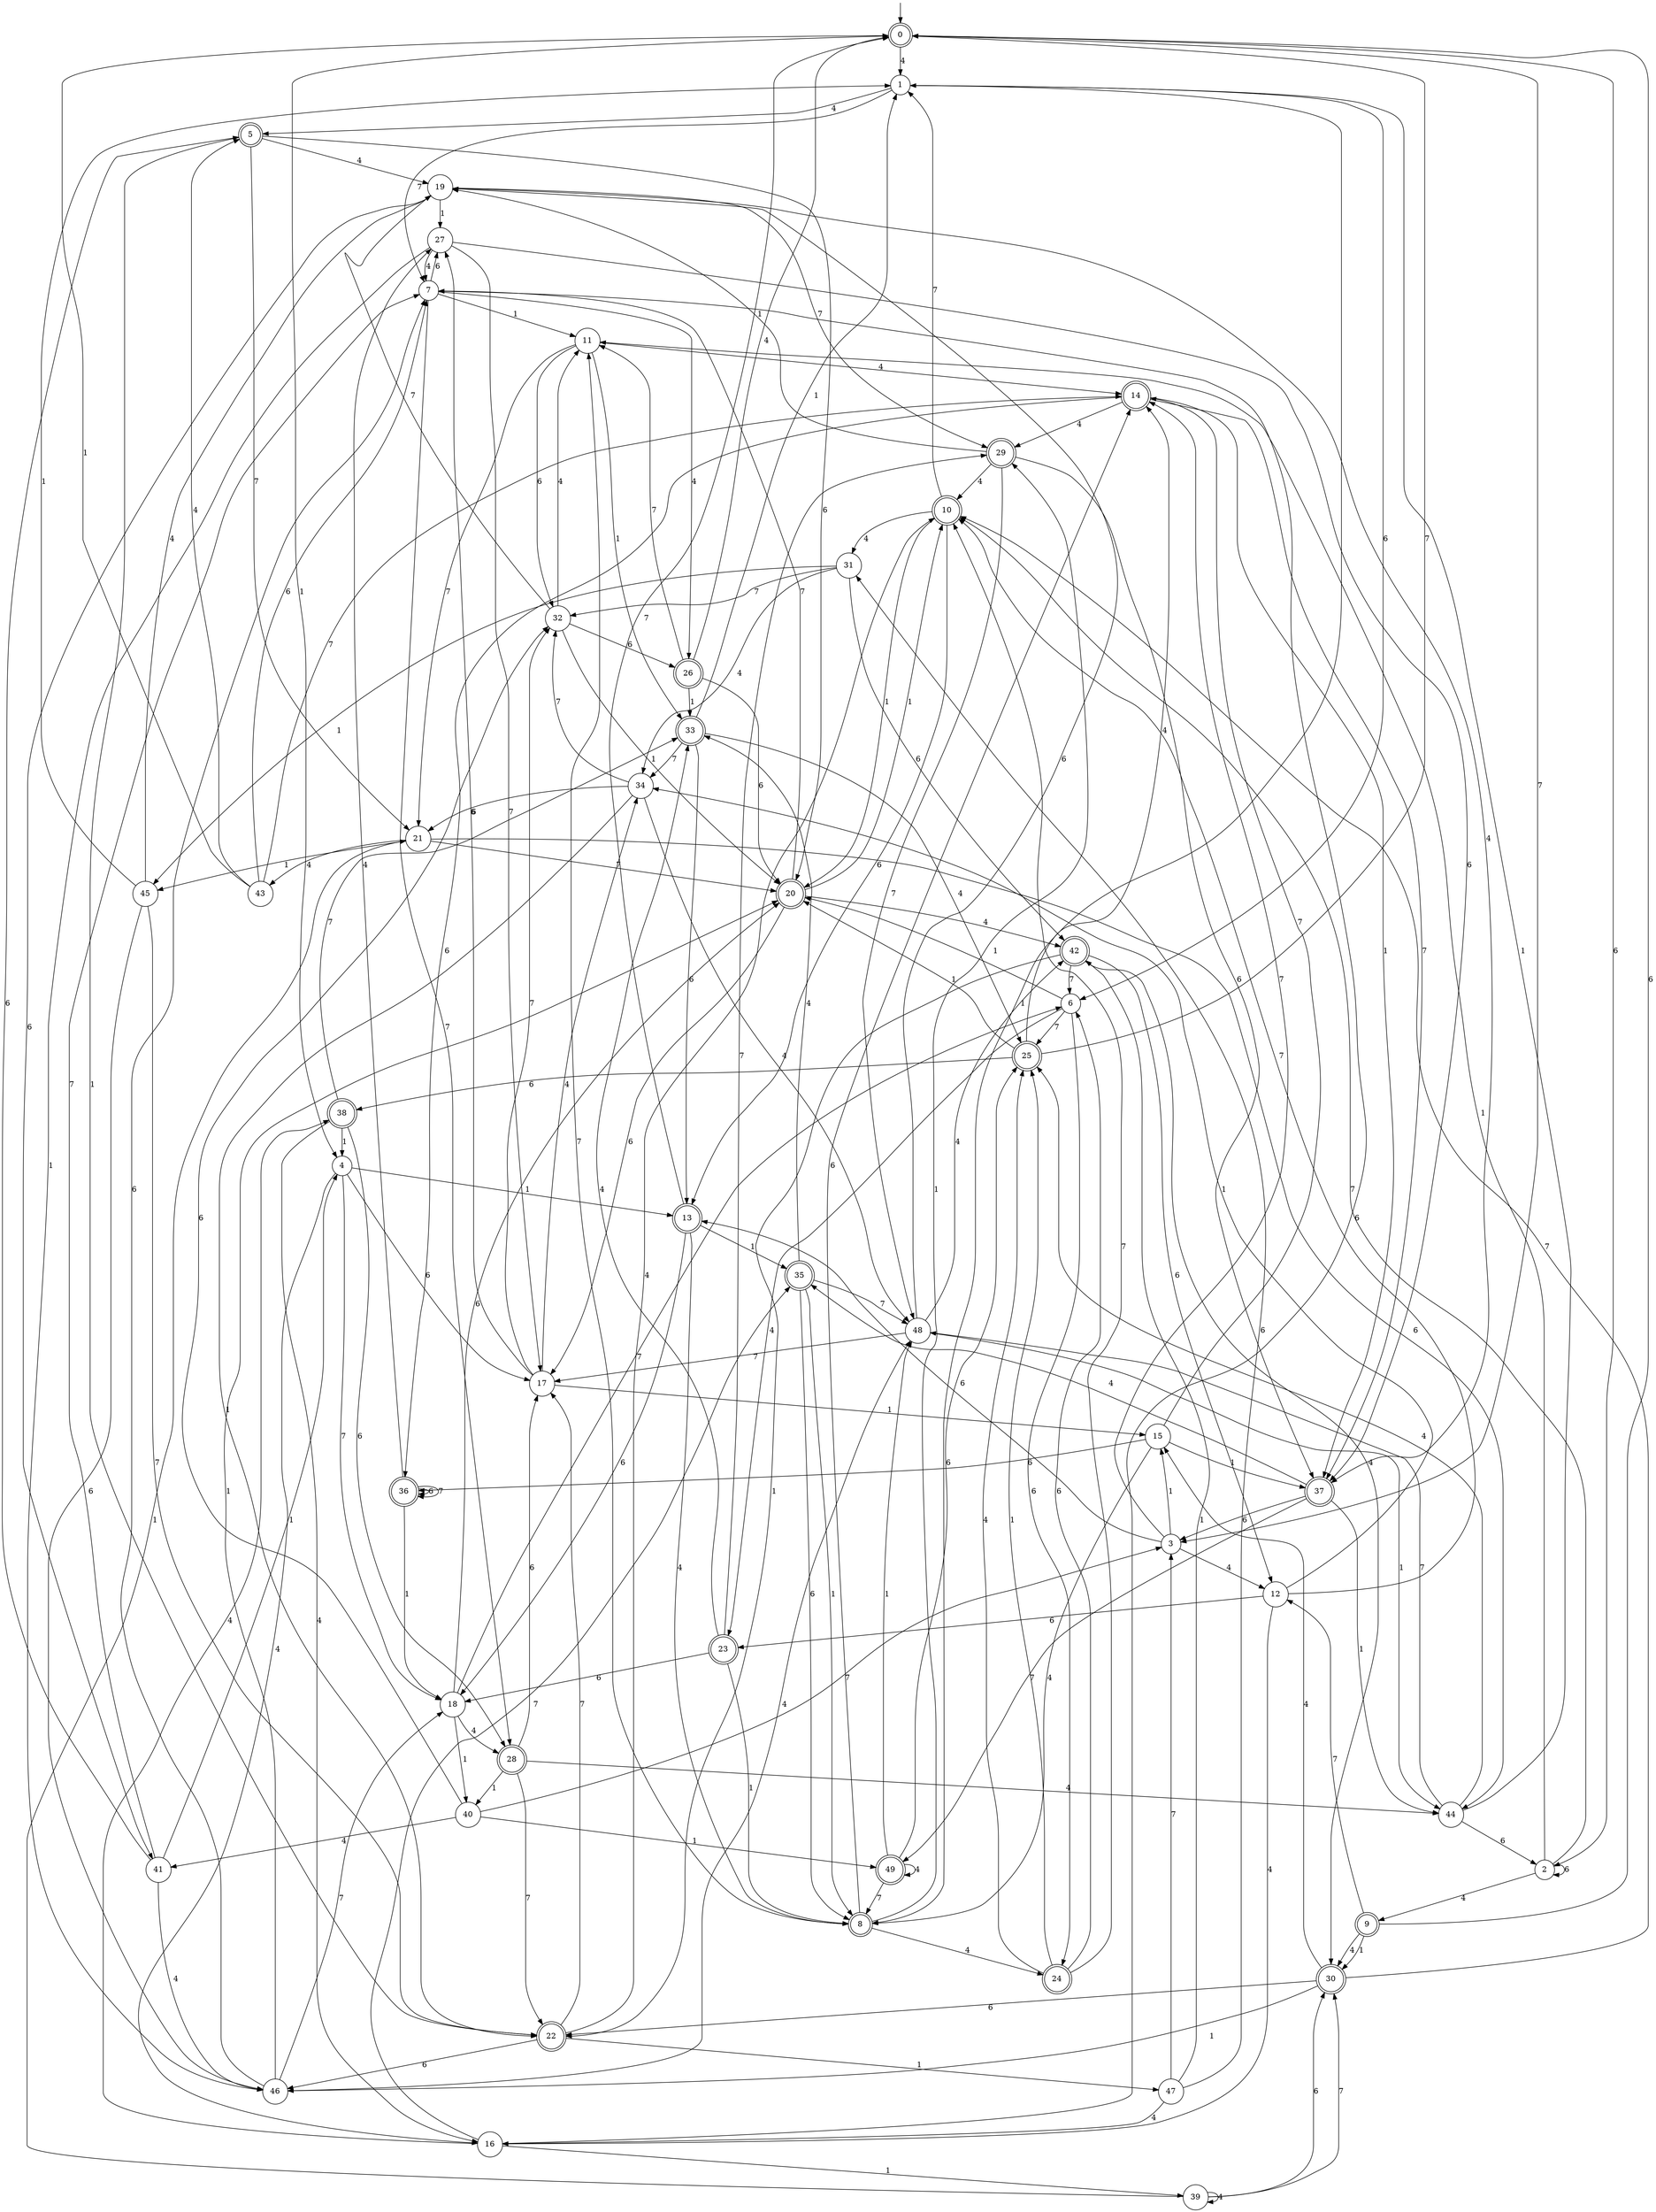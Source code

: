 digraph g {

	s0 [shape="doublecircle" label="0"];
	s1 [shape="circle" label="1"];
	s2 [shape="circle" label="2"];
	s3 [shape="circle" label="3"];
	s4 [shape="circle" label="4"];
	s5 [shape="doublecircle" label="5"];
	s6 [shape="circle" label="6"];
	s7 [shape="circle" label="7"];
	s8 [shape="doublecircle" label="8"];
	s9 [shape="doublecircle" label="9"];
	s10 [shape="doublecircle" label="10"];
	s11 [shape="circle" label="11"];
	s12 [shape="circle" label="12"];
	s13 [shape="doublecircle" label="13"];
	s14 [shape="doublecircle" label="14"];
	s15 [shape="circle" label="15"];
	s16 [shape="circle" label="16"];
	s17 [shape="circle" label="17"];
	s18 [shape="circle" label="18"];
	s19 [shape="circle" label="19"];
	s20 [shape="doublecircle" label="20"];
	s21 [shape="circle" label="21"];
	s22 [shape="doublecircle" label="22"];
	s23 [shape="doublecircle" label="23"];
	s24 [shape="doublecircle" label="24"];
	s25 [shape="doublecircle" label="25"];
	s26 [shape="doublecircle" label="26"];
	s27 [shape="circle" label="27"];
	s28 [shape="doublecircle" label="28"];
	s29 [shape="doublecircle" label="29"];
	s30 [shape="doublecircle" label="30"];
	s31 [shape="circle" label="31"];
	s32 [shape="circle" label="32"];
	s33 [shape="doublecircle" label="33"];
	s34 [shape="circle" label="34"];
	s35 [shape="doublecircle" label="35"];
	s36 [shape="doublecircle" label="36"];
	s37 [shape="doublecircle" label="37"];
	s38 [shape="doublecircle" label="38"];
	s39 [shape="circle" label="39"];
	s40 [shape="circle" label="40"];
	s41 [shape="circle" label="41"];
	s42 [shape="doublecircle" label="42"];
	s43 [shape="circle" label="43"];
	s44 [shape="circle" label="44"];
	s45 [shape="circle" label="45"];
	s46 [shape="circle" label="46"];
	s47 [shape="circle" label="47"];
	s48 [shape="circle" label="48"];
	s49 [shape="doublecircle" label="49"];
	s0 -> s1 [label="4"];
	s0 -> s2 [label="6"];
	s0 -> s3 [label="7"];
	s0 -> s4 [label="1"];
	s1 -> s5 [label="4"];
	s1 -> s6 [label="6"];
	s1 -> s7 [label="7"];
	s1 -> s8 [label="1"];
	s2 -> s9 [label="4"];
	s2 -> s2 [label="6"];
	s2 -> s10 [label="7"];
	s2 -> s11 [label="1"];
	s3 -> s12 [label="4"];
	s3 -> s13 [label="6"];
	s3 -> s14 [label="7"];
	s3 -> s15 [label="1"];
	s4 -> s16 [label="4"];
	s4 -> s17 [label="6"];
	s4 -> s18 [label="7"];
	s4 -> s13 [label="1"];
	s5 -> s19 [label="4"];
	s5 -> s20 [label="6"];
	s5 -> s21 [label="7"];
	s5 -> s22 [label="1"];
	s6 -> s23 [label="4"];
	s6 -> s24 [label="6"];
	s6 -> s25 [label="7"];
	s6 -> s20 [label="1"];
	s7 -> s26 [label="4"];
	s7 -> s27 [label="6"];
	s7 -> s28 [label="7"];
	s7 -> s11 [label="1"];
	s8 -> s24 [label="4"];
	s8 -> s14 [label="6"];
	s8 -> s11 [label="7"];
	s8 -> s29 [label="1"];
	s9 -> s30 [label="4"];
	s9 -> s0 [label="6"];
	s9 -> s12 [label="7"];
	s9 -> s30 [label="1"];
	s10 -> s31 [label="4"];
	s10 -> s13 [label="6"];
	s10 -> s1 [label="7"];
	s10 -> s20 [label="1"];
	s11 -> s14 [label="4"];
	s11 -> s32 [label="6"];
	s11 -> s21 [label="7"];
	s11 -> s33 [label="1"];
	s12 -> s16 [label="4"];
	s12 -> s23 [label="6"];
	s12 -> s10 [label="7"];
	s12 -> s34 [label="1"];
	s13 -> s8 [label="4"];
	s13 -> s18 [label="6"];
	s13 -> s0 [label="7"];
	s13 -> s35 [label="1"];
	s14 -> s29 [label="4"];
	s14 -> s36 [label="6"];
	s14 -> s37 [label="7"];
	s14 -> s37 [label="1"];
	s15 -> s8 [label="4"];
	s15 -> s36 [label="6"];
	s15 -> s14 [label="7"];
	s15 -> s37 [label="1"];
	s16 -> s38 [label="4"];
	s16 -> s7 [label="6"];
	s16 -> s35 [label="7"];
	s16 -> s39 [label="1"];
	s17 -> s34 [label="4"];
	s17 -> s27 [label="6"];
	s17 -> s32 [label="7"];
	s17 -> s15 [label="1"];
	s18 -> s28 [label="4"];
	s18 -> s20 [label="6"];
	s18 -> s6 [label="7"];
	s18 -> s40 [label="1"];
	s19 -> s37 [label="4"];
	s19 -> s41 [label="6"];
	s19 -> s29 [label="7"];
	s19 -> s27 [label="1"];
	s20 -> s42 [label="4"];
	s20 -> s17 [label="6"];
	s20 -> s7 [label="7"];
	s20 -> s10 [label="1"];
	s21 -> s43 [label="4"];
	s21 -> s44 [label="6"];
	s21 -> s20 [label="7"];
	s21 -> s45 [label="1"];
	s22 -> s10 [label="4"];
	s22 -> s46 [label="6"];
	s22 -> s17 [label="7"];
	s22 -> s47 [label="1"];
	s23 -> s33 [label="4"];
	s23 -> s18 [label="6"];
	s23 -> s29 [label="7"];
	s23 -> s8 [label="1"];
	s24 -> s25 [label="4"];
	s24 -> s6 [label="6"];
	s24 -> s10 [label="7"];
	s24 -> s25 [label="1"];
	s25 -> s14 [label="4"];
	s25 -> s38 [label="6"];
	s25 -> s0 [label="7"];
	s25 -> s20 [label="1"];
	s26 -> s0 [label="4"];
	s26 -> s20 [label="6"];
	s26 -> s11 [label="7"];
	s26 -> s33 [label="1"];
	s27 -> s7 [label="4"];
	s27 -> s37 [label="6"];
	s27 -> s17 [label="7"];
	s27 -> s46 [label="1"];
	s28 -> s44 [label="4"];
	s28 -> s17 [label="6"];
	s28 -> s22 [label="7"];
	s28 -> s40 [label="1"];
	s29 -> s10 [label="4"];
	s29 -> s37 [label="6"];
	s29 -> s48 [label="7"];
	s29 -> s19 [label="1"];
	s30 -> s15 [label="4"];
	s30 -> s22 [label="6"];
	s30 -> s10 [label="7"];
	s30 -> s46 [label="1"];
	s31 -> s34 [label="4"];
	s31 -> s42 [label="6"];
	s31 -> s32 [label="7"];
	s31 -> s45 [label="1"];
	s32 -> s11 [label="4"];
	s32 -> s26 [label="6"];
	s32 -> s19 [label="7"];
	s32 -> s20 [label="1"];
	s33 -> s25 [label="4"];
	s33 -> s13 [label="6"];
	s33 -> s34 [label="7"];
	s33 -> s1 [label="1"];
	s34 -> s48 [label="4"];
	s34 -> s21 [label="6"];
	s34 -> s32 [label="7"];
	s34 -> s22 [label="1"];
	s35 -> s33 [label="4"];
	s35 -> s8 [label="6"];
	s35 -> s48 [label="7"];
	s35 -> s8 [label="1"];
	s36 -> s27 [label="4"];
	s36 -> s36 [label="6"];
	s36 -> s36 [label="7"];
	s36 -> s18 [label="1"];
	s37 -> s35 [label="4"];
	s37 -> s3 [label="6"];
	s37 -> s49 [label="7"];
	s37 -> s44 [label="1"];
	s38 -> s16 [label="4"];
	s38 -> s28 [label="6"];
	s38 -> s33 [label="7"];
	s38 -> s4 [label="1"];
	s39 -> s39 [label="4"];
	s39 -> s30 [label="6"];
	s39 -> s30 [label="7"];
	s39 -> s21 [label="1"];
	s40 -> s41 [label="4"];
	s40 -> s32 [label="6"];
	s40 -> s3 [label="7"];
	s40 -> s49 [label="1"];
	s41 -> s46 [label="4"];
	s41 -> s5 [label="6"];
	s41 -> s7 [label="7"];
	s41 -> s4 [label="1"];
	s42 -> s30 [label="4"];
	s42 -> s12 [label="6"];
	s42 -> s6 [label="7"];
	s42 -> s22 [label="1"];
	s43 -> s5 [label="4"];
	s43 -> s7 [label="6"];
	s43 -> s14 [label="7"];
	s43 -> s0 [label="1"];
	s44 -> s25 [label="4"];
	s44 -> s2 [label="6"];
	s44 -> s48 [label="7"];
	s44 -> s1 [label="1"];
	s45 -> s19 [label="4"];
	s45 -> s46 [label="6"];
	s45 -> s22 [label="7"];
	s45 -> s1 [label="1"];
	s46 -> s48 [label="4"];
	s46 -> s7 [label="6"];
	s46 -> s18 [label="7"];
	s46 -> s20 [label="1"];
	s47 -> s16 [label="4"];
	s47 -> s31 [label="6"];
	s47 -> s3 [label="7"];
	s47 -> s42 [label="1"];
	s48 -> s42 [label="4"];
	s48 -> s19 [label="6"];
	s48 -> s17 [label="7"];
	s48 -> s44 [label="1"];
	s49 -> s49 [label="4"];
	s49 -> s25 [label="6"];
	s49 -> s8 [label="7"];
	s49 -> s48 [label="1"];

__start0 [label="" shape="none" width="0" height="0"];
__start0 -> s0;

}
